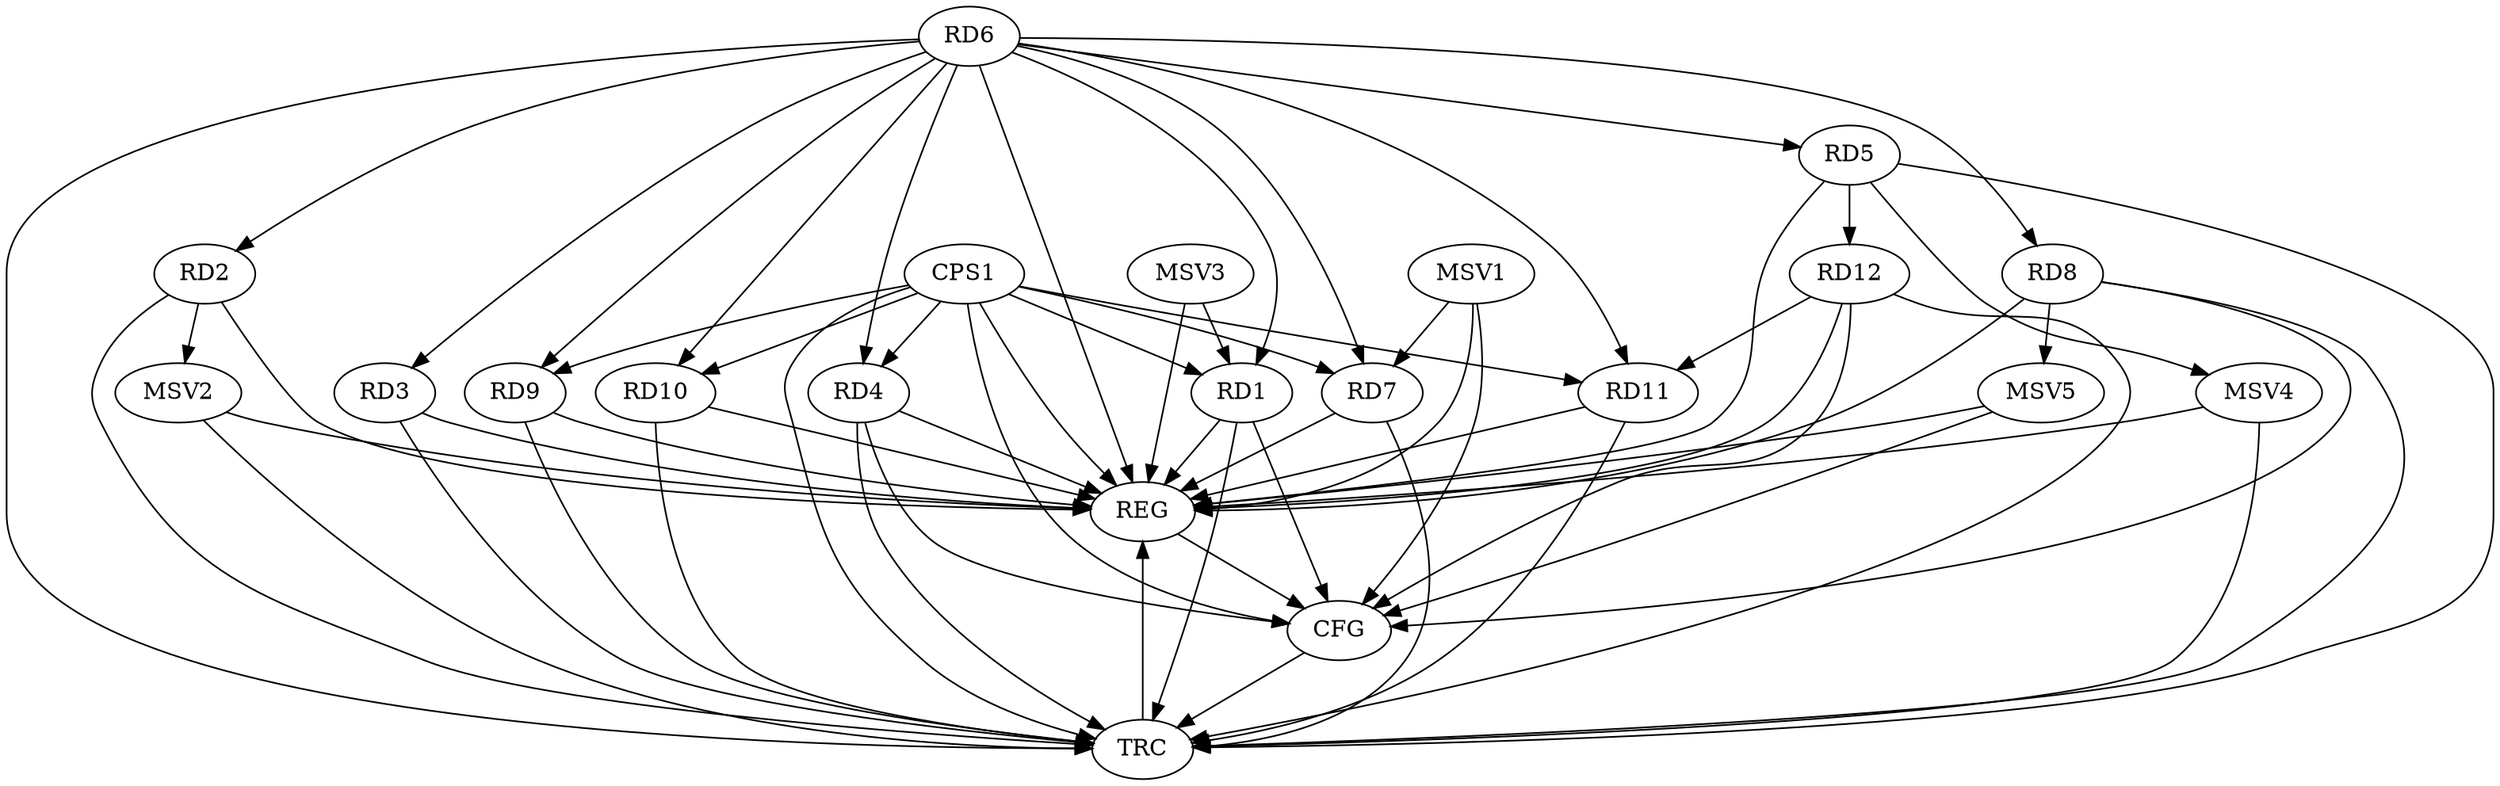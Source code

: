 strict digraph G {
  RD1 [ label="RD1" ];
  RD2 [ label="RD2" ];
  RD3 [ label="RD3" ];
  RD4 [ label="RD4" ];
  RD5 [ label="RD5" ];
  RD6 [ label="RD6" ];
  RD7 [ label="RD7" ];
  RD8 [ label="RD8" ];
  RD9 [ label="RD9" ];
  RD10 [ label="RD10" ];
  RD11 [ label="RD11" ];
  RD12 [ label="RD12" ];
  CPS1 [ label="CPS1" ];
  REG [ label="REG" ];
  CFG [ label="CFG" ];
  TRC [ label="TRC" ];
  MSV1 [ label="MSV1" ];
  MSV2 [ label="MSV2" ];
  MSV3 [ label="MSV3" ];
  MSV4 [ label="MSV4" ];
  MSV5 [ label="MSV5" ];
  RD6 -> RD5;
  RD5 -> RD12;
  RD6 -> RD11;
  RD12 -> RD11;
  CPS1 -> RD1;
  CPS1 -> RD4;
  CPS1 -> RD7;
  CPS1 -> RD9;
  CPS1 -> RD10;
  CPS1 -> RD11;
  RD1 -> REG;
  RD2 -> REG;
  RD3 -> REG;
  RD4 -> REG;
  RD5 -> REG;
  RD6 -> REG;
  RD7 -> REG;
  RD8 -> REG;
  RD9 -> REG;
  RD10 -> REG;
  RD11 -> REG;
  RD12 -> REG;
  CPS1 -> REG;
  CPS1 -> CFG;
  RD12 -> CFG;
  RD1 -> CFG;
  RD8 -> CFG;
  RD4 -> CFG;
  REG -> CFG;
  RD1 -> TRC;
  RD2 -> TRC;
  RD3 -> TRC;
  RD4 -> TRC;
  RD5 -> TRC;
  RD6 -> TRC;
  RD7 -> TRC;
  RD8 -> TRC;
  RD9 -> TRC;
  RD10 -> TRC;
  RD11 -> TRC;
  RD12 -> TRC;
  CPS1 -> TRC;
  CFG -> TRC;
  TRC -> REG;
  RD6 -> RD4;
  RD6 -> RD7;
  RD6 -> RD1;
  RD6 -> RD10;
  RD6 -> RD8;
  RD6 -> RD3;
  RD6 -> RD9;
  RD6 -> RD2;
  MSV1 -> RD7;
  MSV1 -> REG;
  MSV1 -> CFG;
  RD2 -> MSV2;
  MSV2 -> REG;
  MSV2 -> TRC;
  MSV3 -> RD1;
  MSV3 -> REG;
  RD5 -> MSV4;
  MSV4 -> REG;
  MSV4 -> TRC;
  RD8 -> MSV5;
  MSV5 -> REG;
  MSV5 -> CFG;
}
